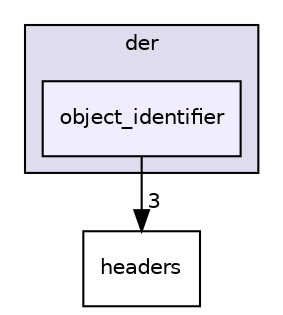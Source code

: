 digraph "M:/Office/!Doutorado/0. RepositorioSVN/HAMSTER_Prototype/branches/JINT2018/include/libtomcrypt-develop/src/pk/asn1/der/object_identifier" {
  compound=true
  node [ fontsize="10", fontname="Helvetica"];
  edge [ labelfontsize="10", labelfontname="Helvetica"];
  subgraph clusterdir_05ca1756a21cb1b95ef1a81c5191d596 {
    graph [ bgcolor="#ddddee", pencolor="black", label="der" fontname="Helvetica", fontsize="10", URL="dir_05ca1756a21cb1b95ef1a81c5191d596.html"]
  dir_12abce9921dd4b85210c39985e2ede61 [shape=box, label="object_identifier", style="filled", fillcolor="#eeeeff", pencolor="black", URL="dir_12abce9921dd4b85210c39985e2ede61.html"];
  }
  dir_a0acb8384b4122a9c7afcf2489cf4036 [shape=box label="headers" URL="dir_a0acb8384b4122a9c7afcf2489cf4036.html"];
  dir_12abce9921dd4b85210c39985e2ede61->dir_a0acb8384b4122a9c7afcf2489cf4036 [headlabel="3", labeldistance=1.5 headhref="dir_000069_000026.html"];
}
